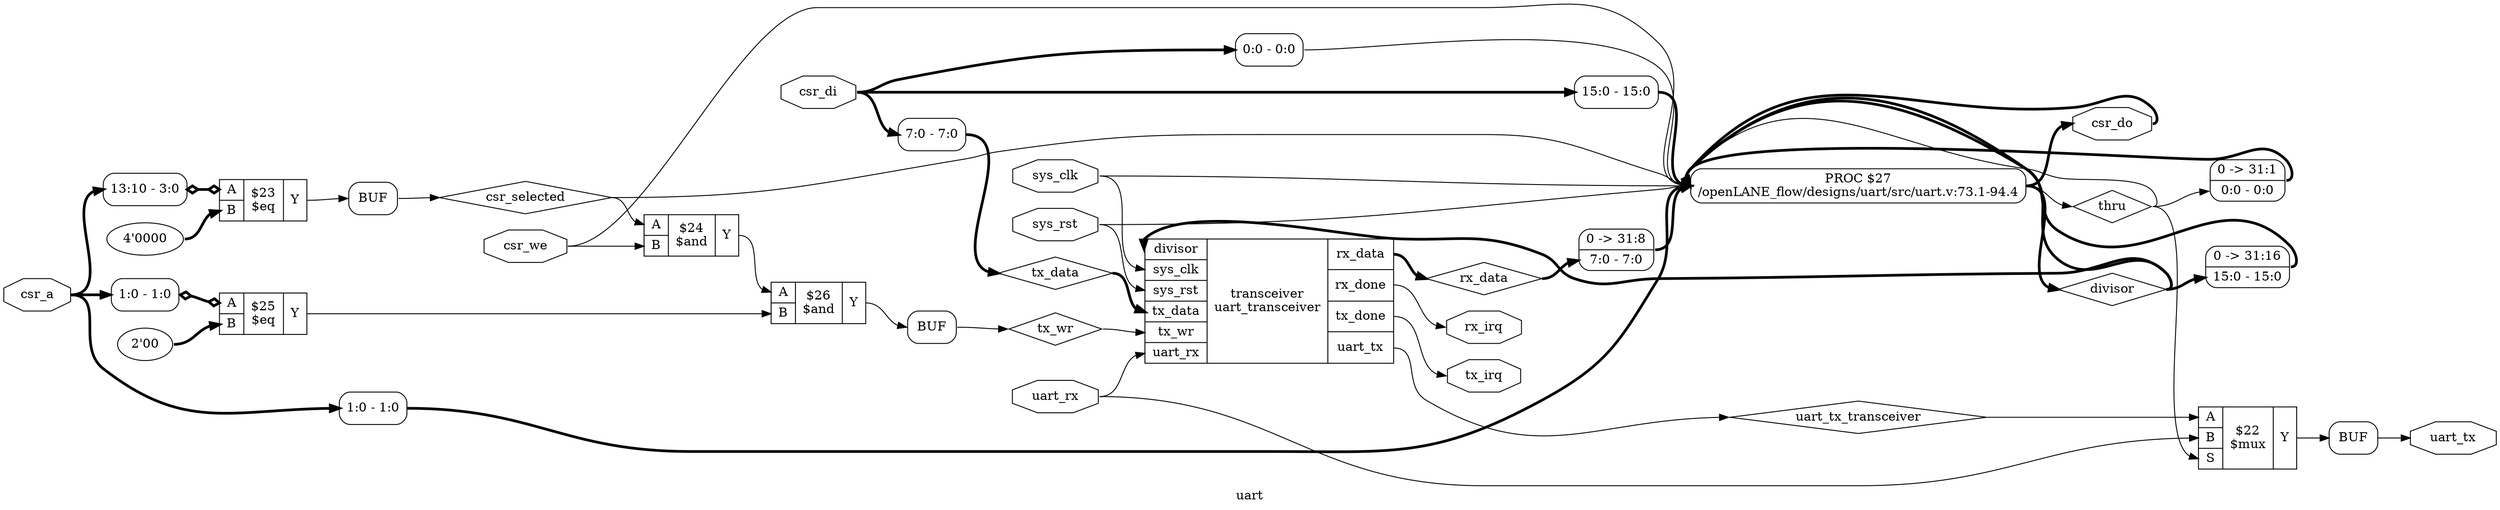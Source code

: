 digraph "uart" {
label="uart";
rankdir="LR";
remincross=true;
n9 [ shape=diamond, label="csr_selected", color="black", fontcolor="black" ];
n10 [ shape=diamond, label="uart_tx_transceiver", color="black", fontcolor="black" ];
n11 [ shape=diamond, label="thru", color="black", fontcolor="black" ];
n12 [ shape=diamond, label="tx_wr", color="black", fontcolor="black" ];
n13 [ shape=diamond, label="tx_data", color="black", fontcolor="black" ];
n14 [ shape=diamond, label="rx_data", color="black", fontcolor="black" ];
n15 [ shape=diamond, label="divisor", color="black", fontcolor="black" ];
n16 [ shape=octagon, label="uart_tx", color="black", fontcolor="black" ];
n17 [ shape=octagon, label="uart_rx", color="black", fontcolor="black" ];
n18 [ shape=octagon, label="tx_irq", color="black", fontcolor="black" ];
n19 [ shape=octagon, label="rx_irq", color="black", fontcolor="black" ];
n20 [ shape=octagon, label="csr_do", color="black", fontcolor="black" ];
n21 [ shape=octagon, label="csr_di", color="black", fontcolor="black" ];
n22 [ shape=octagon, label="csr_we", color="black", fontcolor="black" ];
n23 [ shape=octagon, label="csr_a", color="black", fontcolor="black" ];
n24 [ shape=octagon, label="sys_rst", color="black", fontcolor="black" ];
n25 [ shape=octagon, label="sys_clk", color="black", fontcolor="black" ];
c29 [ shape=record, label="{{<p26> A|<p27> B}|$26\n$and|{<p28> Y}}" ];
v0 [ label="2'00" ];
c30 [ shape=record, label="{{<p26> A|<p27> B}|$25\n$eq|{<p28> Y}}" ];
x1 [ shape=record, style=rounded, label="<s0> 1:0 - 1:0 " ];
x1:e -> c30:p26:w [arrowhead=odiamond, arrowtail=odiamond, dir=both, color="black", style="setlinewidth(3)", label=""];
c31 [ shape=record, label="{{<p26> A|<p27> B}|$24\n$and|{<p28> Y}}" ];
v2 [ label="4'0000" ];
c32 [ shape=record, label="{{<p26> A|<p27> B}|$23\n$eq|{<p28> Y}}" ];
x3 [ shape=record, style=rounded, label="<s0> 13:10 - 3:0 " ];
x3:e -> c32:p26:w [arrowhead=odiamond, arrowtail=odiamond, dir=both, color="black", style="setlinewidth(3)", label=""];
c34 [ shape=record, label="{{<p26> A|<p27> B|<p33> S}|$22\n$mux|{<p28> Y}}" ];
c37 [ shape=record, label="{{<p15> divisor|<p25> sys_clk|<p24> sys_rst|<p13> tx_data|<p12> tx_wr|<p17> uart_rx}|transceiver\nuart_transceiver|{<p14> rx_data|<p35> rx_done|<p36> tx_done|<p16> uart_tx}}" ];
x5 [ shape=record, style=rounded, label="<s0> 0:0 - 0:0 " ];
x6 [ shape=record, style=rounded, label="<s0> 1:0 - 1:0 " ];
x7 [ shape=record, style=rounded, label="<s0> 15:0 - 15:0 " ];
x8 [ shape=record, style=rounded, label="0 -&gt; 31:8 |<s0> 7:0 - 7:0 " ];
x9 [ shape=record, style=rounded, label="0 -&gt; 31:16 |<s0> 15:0 - 15:0 " ];
x10 [ shape=record, style=rounded, label="0 -&gt; 31:1 |<s0> 0:0 - 0:0 " ];
p4 [shape=box, style=rounded, label="PROC $27\n/openLANE_flow/designs/uart/src/uart.v:73.1-94.4"];
x11 [shape=box, style=rounded, label="BUF"];
x12 [shape=box, style=rounded, label="BUF"];
x13 [ shape=record, style=rounded, label="<s0> 7:0 - 7:0 " ];
x14 [shape=box, style=rounded, label="BUF"];
c37:p16:e -> n10:w [color="black", label=""];
n10:e -> c34:p26:w [color="black", label=""];
p4:e -> n11:w [color="black", label=""];
n11:e -> c34:p33:w [color="black", label=""];
n11:e -> p4:w [color="black", label=""];
n11:e -> x10:s0:w [color="black", label=""];
x14:e:e -> n12:w [color="black", label=""];
n12:e -> c37:p12:w [color="black", label=""];
x13:e -> n13:w [color="black", style="setlinewidth(3)", label=""];
n13:e -> c37:p13:w [color="black", style="setlinewidth(3)", label=""];
c37:p14:e -> n14:w [color="black", style="setlinewidth(3)", label=""];
n14:e -> x8:s0:w [color="black", style="setlinewidth(3)", label=""];
p4:e -> n15:w [color="black", style="setlinewidth(3)", label=""];
n15:e -> c37:p15:w [color="black", style="setlinewidth(3)", label=""];
n15:e -> p4:w [color="black", style="setlinewidth(3)", label=""];
n15:e -> x9:s0:w [color="black", style="setlinewidth(3)", label=""];
x11:e:e -> n16:w [color="black", label=""];
n17:e -> c34:p27:w [color="black", label=""];
n17:e -> c37:p17:w [color="black", label=""];
c37:p36:e -> n18:w [color="black", label=""];
c37:p35:e -> n19:w [color="black", label=""];
p4:e -> n20:w [color="black", style="setlinewidth(3)", label=""];
n20:e -> p4:w [color="black", style="setlinewidth(3)", label=""];
n21:e -> x13:s0:w [color="black", style="setlinewidth(3)", label=""];
n21:e -> x5:s0:w [color="black", style="setlinewidth(3)", label=""];
n21:e -> x7:s0:w [color="black", style="setlinewidth(3)", label=""];
n22:e -> c31:p27:w [color="black", label=""];
n22:e -> p4:w [color="black", label=""];
n23:e -> x1:s0:w [color="black", style="setlinewidth(3)", label=""];
n23:e -> x3:s0:w [color="black", style="setlinewidth(3)", label=""];
n23:e -> x6:s0:w [color="black", style="setlinewidth(3)", label=""];
n24:e -> c37:p24:w [color="black", label=""];
n24:e -> p4:w [color="black", label=""];
n25:e -> c37:p25:w [color="black", label=""];
n25:e -> p4:w [color="black", label=""];
c29:p28:e -> x14:w:w [color="black", label=""];
c30:p28:e -> c29:p27:w [color="black", label=""];
c31:p28:e -> c29:p26:w [color="black", label=""];
c32:p28:e -> x12:w:w [color="black", label=""];
c34:p28:e -> x11:w:w [color="black", label=""];
x12:e:e -> n9:w [color="black", label=""];
n9:e -> c31:p26:w [color="black", label=""];
n9:e -> p4:w [color="black", label=""];
v0:e -> c30:p27:w [color="black", style="setlinewidth(3)", label=""];
v2:e -> c32:p27:w [color="black", style="setlinewidth(3)", label=""];
x10:e -> p4:w [color="black", style="setlinewidth(3)", label=""];
x5:e -> p4:w [color="black", label=""];
x6:e -> p4:w [color="black", style="setlinewidth(3)", label=""];
x7:e -> p4:w [color="black", style="setlinewidth(3)", label=""];
x8:e -> p4:w [color="black", style="setlinewidth(3)", label=""];
x9:e -> p4:w [color="black", style="setlinewidth(3)", label=""];
}
